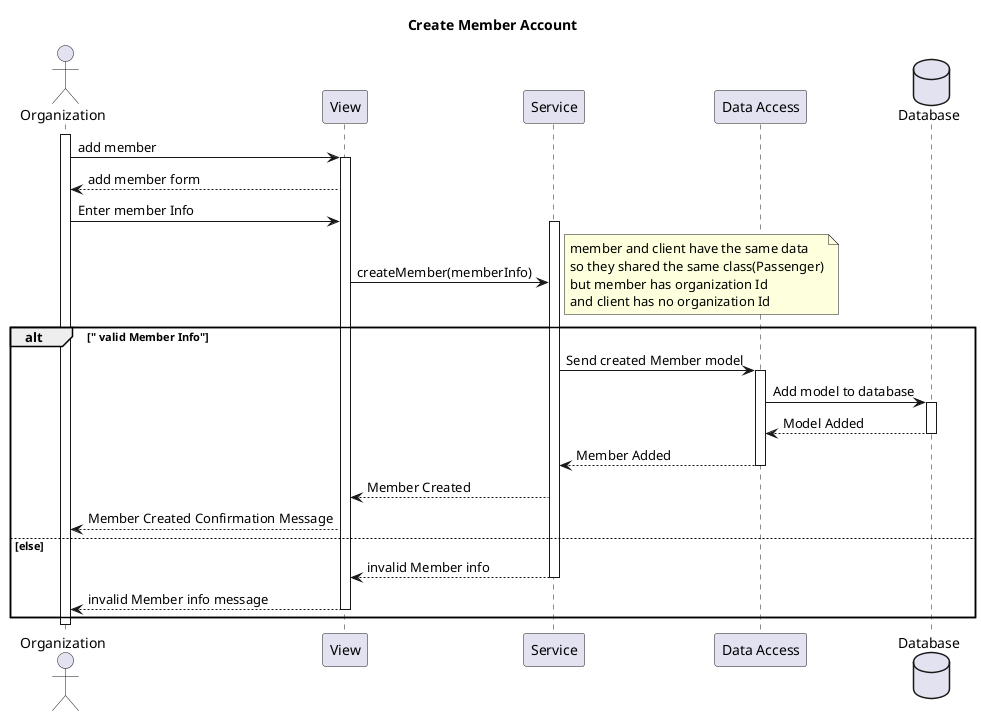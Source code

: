 @startuml Create Passenger Account.

title Create Member Account
actor Organization as org
participant View as v
participant Service as s
participant "Data Access" as da
database Database as db

activate org
org -> v: add member 
activate v
v --> org : add member form
org -> v: Enter member Info
activate s
v -> s : createMember(memberInfo)
note right
  member and client have the same data
  so they shared the same class(Passenger)
  but member has organization Id
  and client has no organization Id 
end note
alt " valid Member Info"
s -> da :Send created Member model
activate da
da -> db: Add model to database
activate db
db --> da: Model Added
deactivate db
da --> s : Member Added
deactivate da
s --> v :Member Created
v --> org: Member Created Confirmation Message
else else 
s --> v : invalid Member info
deactivate s
v -->org :invalid Member info message
deactivate v
end
deactivate org

@enduml